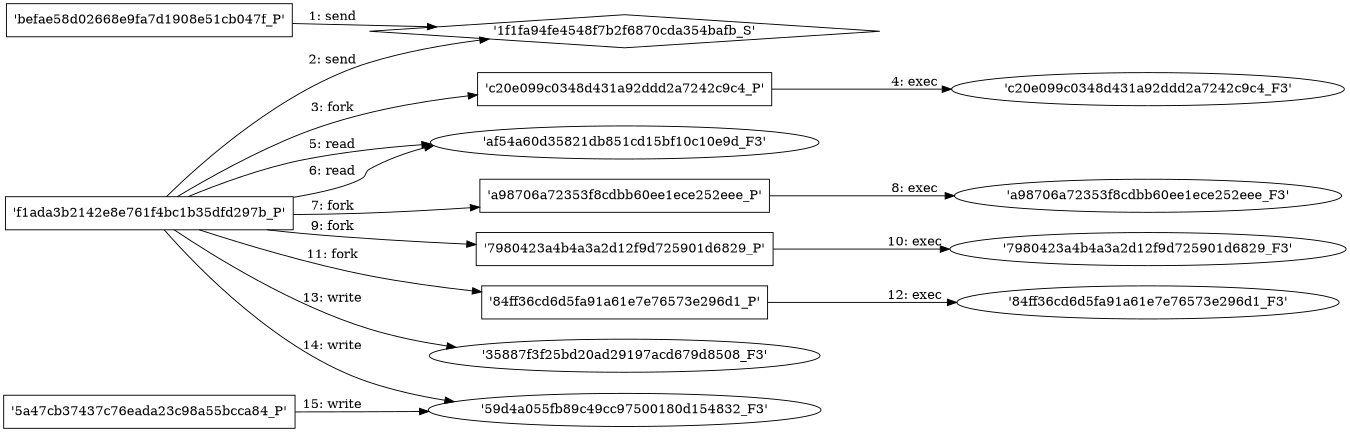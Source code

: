 digraph "D:\Learning\Paper\apt\基于CTI的攻击预警\Dataset\攻击图\ASGfromALLCTI\Microsoft Patch Tuesday - December 2015.dot" {
rankdir="LR"
size="9"
fixedsize="false"
splines="true"
nodesep=0.3
ranksep=0
fontsize=10
overlap="scalexy"
engine= "neato"
	"'1f1fa94fe4548f7b2f6870cda354bafb_S'" [node_type=Socket shape=diamond]
	"'befae58d02668e9fa7d1908e51cb047f_P'" [node_type=Process shape=box]
	"'befae58d02668e9fa7d1908e51cb047f_P'" -> "'1f1fa94fe4548f7b2f6870cda354bafb_S'" [label="1: send"]
	"'1f1fa94fe4548f7b2f6870cda354bafb_S'" [node_type=Socket shape=diamond]
	"'f1ada3b2142e8e761f4bc1b35dfd297b_P'" [node_type=Process shape=box]
	"'f1ada3b2142e8e761f4bc1b35dfd297b_P'" -> "'1f1fa94fe4548f7b2f6870cda354bafb_S'" [label="2: send"]
	"'f1ada3b2142e8e761f4bc1b35dfd297b_P'" [node_type=Process shape=box]
	"'c20e099c0348d431a92ddd2a7242c9c4_P'" [node_type=Process shape=box]
	"'f1ada3b2142e8e761f4bc1b35dfd297b_P'" -> "'c20e099c0348d431a92ddd2a7242c9c4_P'" [label="3: fork"]
	"'c20e099c0348d431a92ddd2a7242c9c4_P'" [node_type=Process shape=box]
	"'c20e099c0348d431a92ddd2a7242c9c4_F3'" [node_type=File shape=ellipse]
	"'c20e099c0348d431a92ddd2a7242c9c4_P'" -> "'c20e099c0348d431a92ddd2a7242c9c4_F3'" [label="4: exec"]
	"'af54a60d35821db851cd15bf10c10e9d_F3'" [node_type=file shape=ellipse]
	"'f1ada3b2142e8e761f4bc1b35dfd297b_P'" [node_type=Process shape=box]
	"'f1ada3b2142e8e761f4bc1b35dfd297b_P'" -> "'af54a60d35821db851cd15bf10c10e9d_F3'" [label="5: read"]
	"'af54a60d35821db851cd15bf10c10e9d_F3'" [node_type=file shape=ellipse]
	"'f1ada3b2142e8e761f4bc1b35dfd297b_P'" [node_type=Process shape=box]
	"'f1ada3b2142e8e761f4bc1b35dfd297b_P'" -> "'af54a60d35821db851cd15bf10c10e9d_F3'" [label="6: read"]
	"'f1ada3b2142e8e761f4bc1b35dfd297b_P'" [node_type=Process shape=box]
	"'a98706a72353f8cdbb60ee1ece252eee_P'" [node_type=Process shape=box]
	"'f1ada3b2142e8e761f4bc1b35dfd297b_P'" -> "'a98706a72353f8cdbb60ee1ece252eee_P'" [label="7: fork"]
	"'a98706a72353f8cdbb60ee1ece252eee_P'" [node_type=Process shape=box]
	"'a98706a72353f8cdbb60ee1ece252eee_F3'" [node_type=File shape=ellipse]
	"'a98706a72353f8cdbb60ee1ece252eee_P'" -> "'a98706a72353f8cdbb60ee1ece252eee_F3'" [label="8: exec"]
	"'f1ada3b2142e8e761f4bc1b35dfd297b_P'" [node_type=Process shape=box]
	"'7980423a4b4a3a2d12f9d725901d6829_P'" [node_type=Process shape=box]
	"'f1ada3b2142e8e761f4bc1b35dfd297b_P'" -> "'7980423a4b4a3a2d12f9d725901d6829_P'" [label="9: fork"]
	"'7980423a4b4a3a2d12f9d725901d6829_P'" [node_type=Process shape=box]
	"'7980423a4b4a3a2d12f9d725901d6829_F3'" [node_type=File shape=ellipse]
	"'7980423a4b4a3a2d12f9d725901d6829_P'" -> "'7980423a4b4a3a2d12f9d725901d6829_F3'" [label="10: exec"]
	"'f1ada3b2142e8e761f4bc1b35dfd297b_P'" [node_type=Process shape=box]
	"'84ff36cd6d5fa91a61e7e76573e296d1_P'" [node_type=Process shape=box]
	"'f1ada3b2142e8e761f4bc1b35dfd297b_P'" -> "'84ff36cd6d5fa91a61e7e76573e296d1_P'" [label="11: fork"]
	"'84ff36cd6d5fa91a61e7e76573e296d1_P'" [node_type=Process shape=box]
	"'84ff36cd6d5fa91a61e7e76573e296d1_F3'" [node_type=File shape=ellipse]
	"'84ff36cd6d5fa91a61e7e76573e296d1_P'" -> "'84ff36cd6d5fa91a61e7e76573e296d1_F3'" [label="12: exec"]
	"'35887f3f25bd20ad29197acd679d8508_F3'" [node_type=file shape=ellipse]
	"'f1ada3b2142e8e761f4bc1b35dfd297b_P'" [node_type=Process shape=box]
	"'f1ada3b2142e8e761f4bc1b35dfd297b_P'" -> "'35887f3f25bd20ad29197acd679d8508_F3'" [label="13: write"]
	"'59d4a055fb89c49cc97500180d154832_F3'" [node_type=file shape=ellipse]
	"'f1ada3b2142e8e761f4bc1b35dfd297b_P'" [node_type=Process shape=box]
	"'f1ada3b2142e8e761f4bc1b35dfd297b_P'" -> "'59d4a055fb89c49cc97500180d154832_F3'" [label="14: write"]
	"'59d4a055fb89c49cc97500180d154832_F3'" [node_type=file shape=ellipse]
	"'5a47cb37437c76eada23c98a55bcca84_P'" [node_type=Process shape=box]
	"'5a47cb37437c76eada23c98a55bcca84_P'" -> "'59d4a055fb89c49cc97500180d154832_F3'" [label="15: write"]
}

